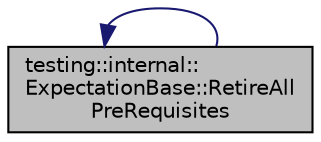 digraph "testing::internal::ExpectationBase::RetireAllPreRequisites"
{
  edge [fontname="Helvetica",fontsize="10",labelfontname="Helvetica",labelfontsize="10"];
  node [fontname="Helvetica",fontsize="10",shape=record];
  rankdir="LR";
  Node156 [label="testing::internal::\lExpectationBase::RetireAll\lPreRequisites",height=0.2,width=0.4,color="black", fillcolor="grey75", style="filled", fontcolor="black"];
  Node156 -> Node156 [dir="back",color="midnightblue",fontsize="10",style="solid",fontname="Helvetica"];
}
